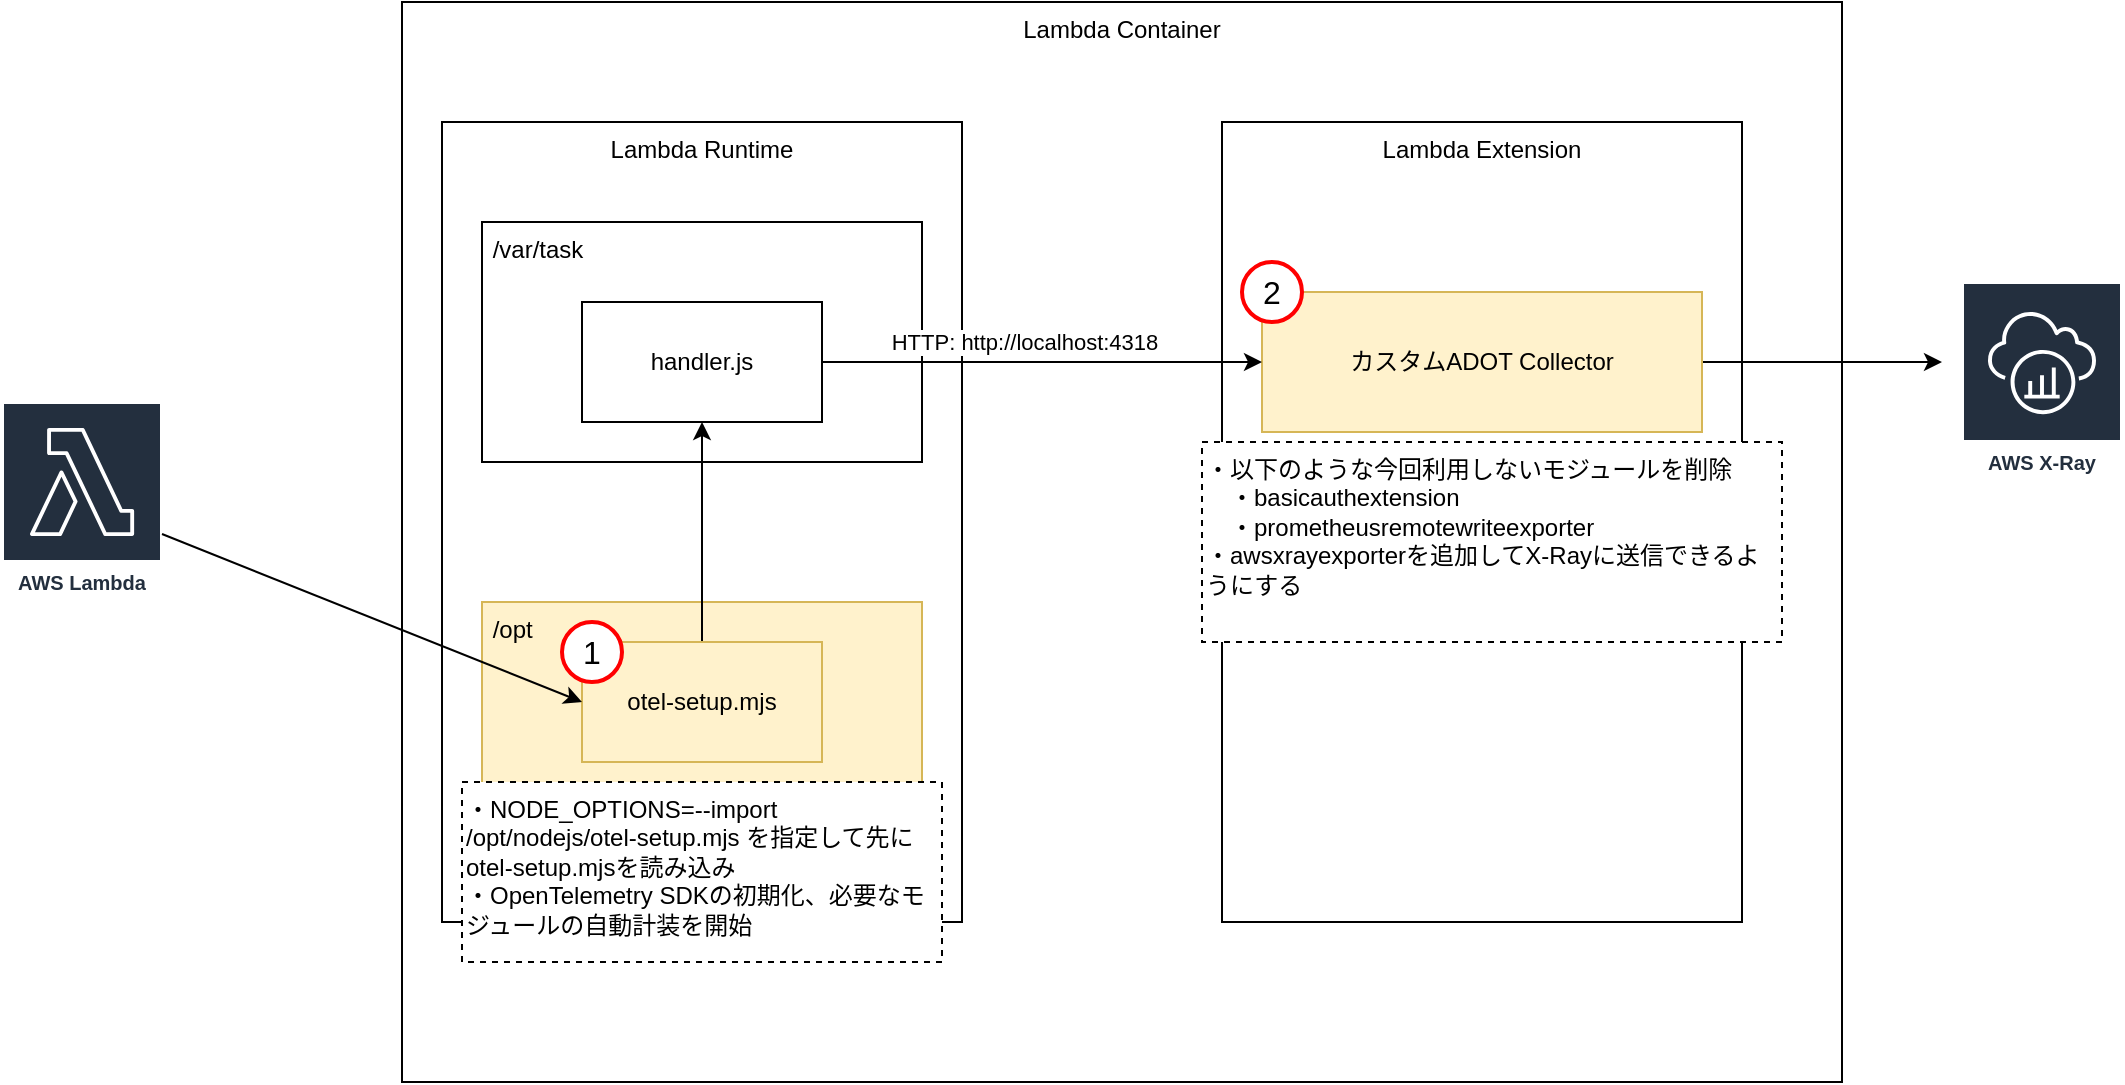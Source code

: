 <mxfile>
    <diagram id="x6wakUmGjf9UNVlYQ0Gy" name="Page-1">
        <mxGraphModel dx="799" dy="1104" grid="1" gridSize="10" guides="1" tooltips="1" connect="1" arrows="1" fold="1" page="1" pageScale="1" pageWidth="850" pageHeight="1100" background="#ffffff" math="0" shadow="0">
            <root>
                <mxCell id="0"/>
                <mxCell id="1" style="" parent="0"/>
                <mxCell id="13" value="Lambda Container" style="whiteSpace=wrap;html=1;verticalAlign=top;" vertex="1" parent="1">
                    <mxGeometry x="240" y="160" width="720" height="540" as="geometry"/>
                </mxCell>
                <mxCell id="14" value="AWS Lambda" style="sketch=0;outlineConnect=0;fontColor=#232F3E;gradientColor=none;strokeColor=#ffffff;fillColor=#232F3E;dashed=0;verticalLabelPosition=middle;verticalAlign=bottom;align=center;html=1;whiteSpace=wrap;fontSize=10;fontStyle=1;spacing=3;shape=mxgraph.aws4.productIcon;prIcon=mxgraph.aws4.lambda;" vertex="1" parent="1">
                    <mxGeometry x="40" y="360" width="80" height="100" as="geometry"/>
                </mxCell>
                <mxCell id="40" value="AWS X-Ray" style="sketch=0;outlineConnect=0;fontColor=#232F3E;gradientColor=none;strokeColor=#ffffff;fillColor=#232F3E;dashed=0;verticalLabelPosition=middle;verticalAlign=bottom;align=center;html=1;whiteSpace=wrap;fontSize=10;fontStyle=1;spacing=3;shape=mxgraph.aws4.productIcon;prIcon=mxgraph.aws4.xray;" vertex="1" parent="1">
                    <mxGeometry x="1020" y="300" width="80" height="100" as="geometry"/>
                </mxCell>
                <mxCell id="19" value="LambdaInternal" style="" parent="0"/>
                <mxCell id="20" value="Lambda Runtime" style="whiteSpace=wrap;html=1;verticalAlign=top;" vertex="1" parent="19">
                    <mxGeometry x="260" y="220" width="260" height="400" as="geometry"/>
                </mxCell>
                <mxCell id="29" value="Lambda Extension" style="whiteSpace=wrap;html=1;verticalAlign=top;" vertex="1" parent="19">
                    <mxGeometry x="650" y="220" width="260" height="400" as="geometry"/>
                </mxCell>
                <mxCell id="30" value="&amp;nbsp;/opt" style="whiteSpace=wrap;html=1;align=left;verticalAlign=top;fillColor=#fff2cc;strokeColor=#d6b656;" vertex="1" parent="19">
                    <mxGeometry x="280" y="460" width="220" height="120" as="geometry"/>
                </mxCell>
                <mxCell id="15" value="Diagrams" parent="0"/>
                <mxCell id="21" value="&amp;nbsp;/var/task" style="whiteSpace=wrap;html=1;align=left;verticalAlign=top;" vertex="1" parent="15">
                    <mxGeometry x="280" y="270" width="220" height="120" as="geometry"/>
                </mxCell>
                <mxCell id="23" value="handler.js" style="whiteSpace=wrap;html=1;" vertex="1" parent="15">
                    <mxGeometry x="330" y="310" width="120" height="60" as="geometry"/>
                </mxCell>
                <mxCell id="28" style="edgeStyle=none;html=1;" edge="1" parent="15" source="24" target="23">
                    <mxGeometry relative="1" as="geometry"/>
                </mxCell>
                <mxCell id="24" value="otel-setup.mjs" style="whiteSpace=wrap;html=1;fillColor=#fff2cc;strokeColor=#d6b656;" vertex="1" parent="15">
                    <mxGeometry x="330" y="480" width="120" height="60" as="geometry"/>
                </mxCell>
                <mxCell id="25" style="edgeStyle=none;html=1;entryX=0;entryY=0.5;entryDx=0;entryDy=0;" edge="1" parent="15" source="14" target="24">
                    <mxGeometry relative="1" as="geometry"/>
                </mxCell>
                <mxCell id="41" style="edgeStyle=none;html=1;" edge="1" parent="15" source="31">
                    <mxGeometry relative="1" as="geometry">
                        <mxPoint x="1010" y="340" as="targetPoint"/>
                    </mxGeometry>
                </mxCell>
                <mxCell id="31" value="カスタムADOT Collector" style="whiteSpace=wrap;html=1;align=center;verticalAlign=middle;fillColor=#fff2cc;strokeColor=#d6b656;" vertex="1" parent="15">
                    <mxGeometry x="670" y="305" width="220" height="70" as="geometry"/>
                </mxCell>
                <mxCell id="33" value="" style="edgeStyle=none;orthogonalLoop=1;jettySize=auto;html=1;entryX=0;entryY=0.5;entryDx=0;entryDy=0;" edge="1" parent="15" target="31">
                    <mxGeometry width="100" relative="1" as="geometry">
                        <mxPoint x="450" y="340" as="sourcePoint"/>
                        <mxPoint x="550" y="339.5" as="targetPoint"/>
                        <Array as="points"/>
                    </mxGeometry>
                </mxCell>
                <mxCell id="37" value="HTTP: http://localhost:4318" style="edgeLabel;html=1;align=center;verticalAlign=middle;resizable=0;points=[];" vertex="1" connectable="0" parent="33">
                    <mxGeometry x="-0.082" relative="1" as="geometry">
                        <mxPoint y="-10" as="offset"/>
                    </mxGeometry>
                </mxCell>
                <mxCell id="26" value="callouts" parent="0"/>
                <mxCell id="27" value="・NODE_OPTIONS=--import /opt/nodejs/otel-setup.mjs を指定して先にotel-setup.mjsを読み込み&lt;div&gt;・OpenTelemetry SDKの初期化、必要なモジュールの自動計装を開始&lt;/div&gt;" style="whiteSpace=wrap;html=1;dashed=1;verticalAlign=top;align=left;" vertex="1" parent="26">
                    <mxGeometry x="270" y="550" width="240" height="90" as="geometry"/>
                </mxCell>
                <mxCell id="35" value="1" style="ellipse;whiteSpace=wrap;html=1;fontSize=16;labelBackgroundColor=default;labelBorderColor=none;strokeColor=#FF0000;strokeWidth=2;" vertex="1" parent="26">
                    <mxGeometry x="320" y="470" width="30" height="30" as="geometry"/>
                </mxCell>
                <mxCell id="36" value="2" style="ellipse;whiteSpace=wrap;html=1;fontSize=16;labelBackgroundColor=default;labelBorderColor=none;strokeColor=#FF0000;strokeWidth=2;" vertex="1" parent="26">
                    <mxGeometry x="660" y="290" width="30" height="30" as="geometry"/>
                </mxCell>
                <mxCell id="38" value="・以下のような今回利用しないモジュールを削除&lt;div&gt;　・basicauthextension&lt;div&gt;　・prometheusremotewriteexporter&lt;/div&gt;&lt;/div&gt;&lt;div&gt;・awsxrayexporterを追加してX-Rayに送信できるようにする&lt;/div&gt;" style="whiteSpace=wrap;html=1;dashed=1;verticalAlign=top;align=left;" vertex="1" parent="26">
                    <mxGeometry x="640" y="380" width="290" height="100" as="geometry"/>
                </mxCell>
            </root>
        </mxGraphModel>
    </diagram>
</mxfile>